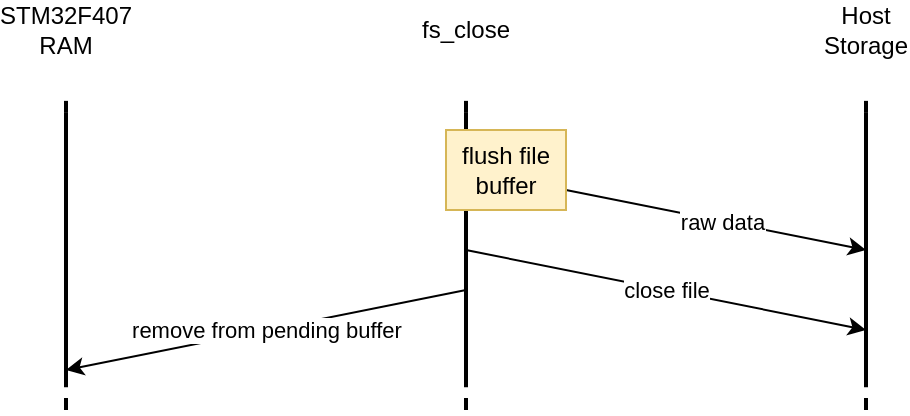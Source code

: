<mxfile version="14.9.3" type="device"><diagram id="FRKP-Gp0VfhqfZv0cv7y" name="Page-1"><mxGraphModel dx="1422" dy="767" grid="1" gridSize="10" guides="1" tooltips="1" connect="1" arrows="1" fold="1" page="1" pageScale="1" pageWidth="850" pageHeight="1100" math="0" shadow="0"><root><mxCell id="0"/><mxCell id="1" parent="0"/><mxCell id="rhMXOwf3ZAsHdfmT4978-5" value="" style="group" parent="1" vertex="1" connectable="0"><mxGeometry x="530" y="160" height="160" as="geometry"/></mxCell><mxCell id="rhMXOwf3ZAsHdfmT4978-6" value="" style="endArrow=none;html=1;strokeWidth=2;" parent="rhMXOwf3ZAsHdfmT4978-5" edge="1"><mxGeometry width="50" height="50" relative="1" as="geometry"><mxPoint y="148.571" as="sourcePoint"/><mxPoint y="11.429" as="targetPoint"/></mxGeometry></mxCell><mxCell id="rhMXOwf3ZAsHdfmT4978-7" value="" style="endArrow=none;dashed=1;html=1;strokeWidth=2;" parent="rhMXOwf3ZAsHdfmT4978-5" edge="1"><mxGeometry width="50" height="50" relative="1" as="geometry"><mxPoint y="11.429" as="sourcePoint"/><mxPoint as="targetPoint"/></mxGeometry></mxCell><mxCell id="rhMXOwf3ZAsHdfmT4978-8" value="" style="endArrow=none;dashed=1;html=1;strokeWidth=2;" parent="rhMXOwf3ZAsHdfmT4978-5" edge="1"><mxGeometry width="50" height="50" relative="1" as="geometry"><mxPoint y="160" as="sourcePoint"/><mxPoint y="148.571" as="targetPoint"/></mxGeometry></mxCell><mxCell id="rhMXOwf3ZAsHdfmT4978-10" value="&lt;div&gt;Host&lt;/div&gt;&lt;div&gt;Storage&lt;br&gt;&lt;/div&gt;" style="text;html=1;strokeColor=none;fillColor=none;align=center;verticalAlign=middle;whiteSpace=wrap;rounded=0;" parent="1" vertex="1"><mxGeometry x="510" y="120" width="40" height="20" as="geometry"/></mxCell><mxCell id="rhMXOwf3ZAsHdfmT4978-16" value="" style="endArrow=classic;html=1;strokeWidth=1;exitX=1;exitY=0.75;exitDx=0;exitDy=0;" parent="1" edge="1" source="Lv1V91ZNV2MKB0RLGYuh-2"><mxGeometry width="50" height="50" relative="1" as="geometry"><mxPoint x="330" y="200" as="sourcePoint"/><mxPoint x="530" y="240" as="targetPoint"/></mxGeometry></mxCell><mxCell id="rhMXOwf3ZAsHdfmT4978-17" value="raw data " style="edgeLabel;html=1;align=center;verticalAlign=middle;resizable=0;points=[];" parent="rhMXOwf3ZAsHdfmT4978-16" vertex="1" connectable="0"><mxGeometry x="-0.113" y="2" relative="1" as="geometry"><mxPoint x="11" y="4" as="offset"/></mxGeometry></mxCell><mxCell id="rhMXOwf3ZAsHdfmT4978-23" value="" style="group" parent="1" vertex="1" connectable="0"><mxGeometry x="130" y="160" height="160" as="geometry"/></mxCell><mxCell id="rhMXOwf3ZAsHdfmT4978-24" value="" style="endArrow=none;html=1;strokeWidth=2;" parent="rhMXOwf3ZAsHdfmT4978-23" edge="1"><mxGeometry width="50" height="50" relative="1" as="geometry"><mxPoint y="148.571" as="sourcePoint"/><mxPoint y="11.429" as="targetPoint"/></mxGeometry></mxCell><mxCell id="rhMXOwf3ZAsHdfmT4978-25" value="" style="endArrow=none;dashed=1;html=1;strokeWidth=2;" parent="rhMXOwf3ZAsHdfmT4978-23" edge="1"><mxGeometry width="50" height="50" relative="1" as="geometry"><mxPoint y="11.429" as="sourcePoint"/><mxPoint as="targetPoint"/></mxGeometry></mxCell><mxCell id="rhMXOwf3ZAsHdfmT4978-26" value="" style="endArrow=none;dashed=1;html=1;strokeWidth=2;" parent="rhMXOwf3ZAsHdfmT4978-23" edge="1"><mxGeometry width="50" height="50" relative="1" as="geometry"><mxPoint y="160" as="sourcePoint"/><mxPoint y="148.571" as="targetPoint"/></mxGeometry></mxCell><mxCell id="rhMXOwf3ZAsHdfmT4978-27" value="&lt;div align=&quot;center&quot;&gt;STM32F407&lt;/div&gt;&lt;div&gt;RAM&lt;/div&gt;" style="text;html=1;strokeColor=none;fillColor=none;align=center;verticalAlign=middle;whiteSpace=wrap;rounded=0;" parent="1" vertex="1"><mxGeometry x="110" y="120" width="40" height="20" as="geometry"/></mxCell><mxCell id="rhMXOwf3ZAsHdfmT4978-28" value="" style="endArrow=classic;html=1;strokeWidth=1;" parent="1" edge="1"><mxGeometry width="50" height="50" relative="1" as="geometry"><mxPoint x="330" y="260" as="sourcePoint"/><mxPoint x="130" y="300" as="targetPoint"/></mxGeometry></mxCell><mxCell id="rhMXOwf3ZAsHdfmT4978-29" value="remove from pending buffer" style="edgeLabel;html=1;align=center;verticalAlign=middle;resizable=0;points=[];" parent="rhMXOwf3ZAsHdfmT4978-28" vertex="1" connectable="0"><mxGeometry x="-0.113" y="2" relative="1" as="geometry"><mxPoint x="-12" as="offset"/></mxGeometry></mxCell><mxCell id="rhMXOwf3ZAsHdfmT4978-38" value="" style="endArrow=classic;html=1;strokeWidth=1;" parent="1" edge="1"><mxGeometry width="50" height="50" relative="1" as="geometry"><mxPoint x="330" y="240" as="sourcePoint"/><mxPoint x="530" y="280" as="targetPoint"/></mxGeometry></mxCell><mxCell id="rhMXOwf3ZAsHdfmT4978-39" value="close file" style="edgeLabel;html=1;align=center;verticalAlign=middle;resizable=0;points=[];" parent="rhMXOwf3ZAsHdfmT4978-38" vertex="1" connectable="0"><mxGeometry x="-0.113" y="2" relative="1" as="geometry"><mxPoint x="11" y="4" as="offset"/></mxGeometry></mxCell><mxCell id="rhMXOwf3ZAsHdfmT4978-42" value="" style="group" parent="1" vertex="1" connectable="0"><mxGeometry x="330" y="160" height="160" as="geometry"/></mxCell><mxCell id="rhMXOwf3ZAsHdfmT4978-43" value="" style="endArrow=none;html=1;strokeWidth=2;" parent="rhMXOwf3ZAsHdfmT4978-42" edge="1"><mxGeometry width="50" height="50" relative="1" as="geometry"><mxPoint y="148.571" as="sourcePoint"/><mxPoint y="11.429" as="targetPoint"/></mxGeometry></mxCell><mxCell id="rhMXOwf3ZAsHdfmT4978-44" value="" style="endArrow=none;dashed=1;html=1;strokeWidth=2;" parent="rhMXOwf3ZAsHdfmT4978-42" edge="1"><mxGeometry width="50" height="50" relative="1" as="geometry"><mxPoint y="11.429" as="sourcePoint"/><mxPoint as="targetPoint"/></mxGeometry></mxCell><mxCell id="rhMXOwf3ZAsHdfmT4978-45" value="" style="endArrow=none;dashed=1;html=1;strokeWidth=2;" parent="rhMXOwf3ZAsHdfmT4978-42" edge="1"><mxGeometry width="50" height="50" relative="1" as="geometry"><mxPoint y="160.0" as="sourcePoint"/><mxPoint y="148.571" as="targetPoint"/></mxGeometry></mxCell><mxCell id="rhMXOwf3ZAsHdfmT4978-46" value="fs_close" style="text;html=1;strokeColor=none;fillColor=none;align=center;verticalAlign=middle;whiteSpace=wrap;rounded=0;" parent="1" vertex="1"><mxGeometry x="310" y="120" width="40" height="20" as="geometry"/></mxCell><mxCell id="Lv1V91ZNV2MKB0RLGYuh-2" value="&lt;div&gt;flush file&lt;/div&gt;&lt;div&gt;buffer&lt;br&gt;&lt;/div&gt;" style="rounded=0;whiteSpace=wrap;html=1;fillColor=#fff2cc;strokeColor=#d6b656;" vertex="1" parent="1"><mxGeometry x="320" y="180" width="60" height="40" as="geometry"/></mxCell></root></mxGraphModel></diagram></mxfile>